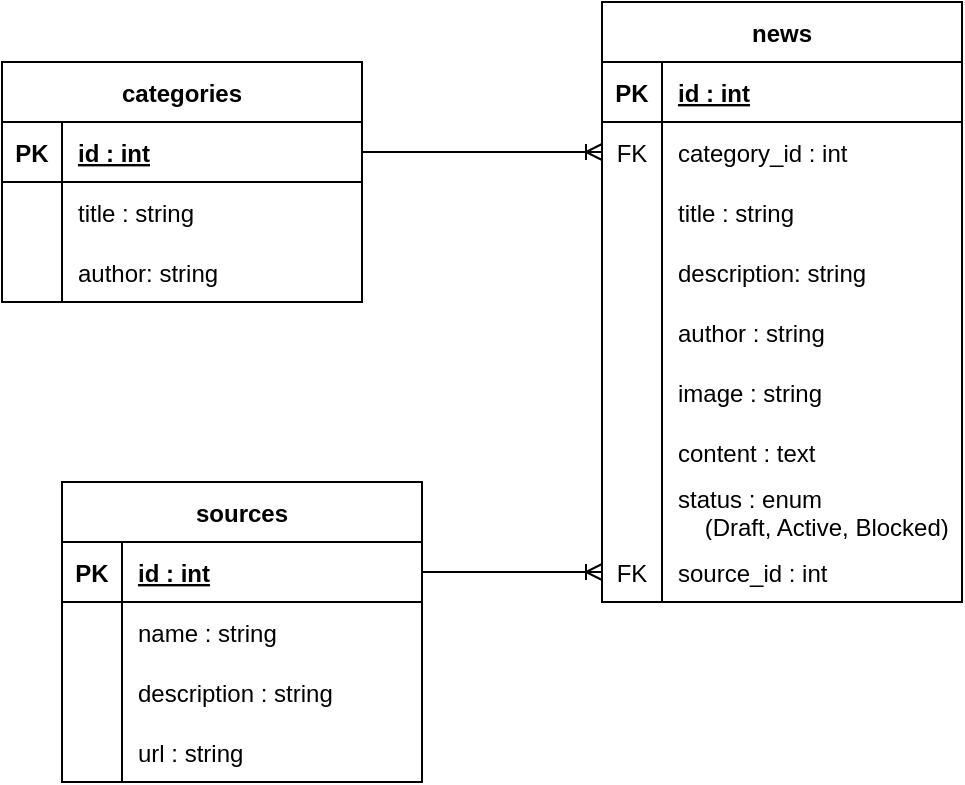 <mxfile version="20.0.3" type="device"><diagram id="Iz1RYCIlIz6vpRDmOjoH" name="Page-1"><mxGraphModel dx="1350" dy="773" grid="1" gridSize="10" guides="1" tooltips="1" connect="1" arrows="1" fold="1" page="1" pageScale="1" pageWidth="850" pageHeight="800" math="0" shadow="0"><root><mxCell id="0"/><mxCell id="1" parent="0"/><mxCell id="fhWpmpmEALc4-yEoRExf-1" value="categories" style="shape=table;startSize=30;container=1;collapsible=1;childLayout=tableLayout;fixedRows=1;rowLines=0;fontStyle=1;align=center;resizeLast=1;" parent="1" vertex="1"><mxGeometry x="80" y="85" width="180" height="120" as="geometry"/></mxCell><mxCell id="fhWpmpmEALc4-yEoRExf-2" value="" style="shape=tableRow;horizontal=0;startSize=0;swimlaneHead=0;swimlaneBody=0;fillColor=none;collapsible=0;dropTarget=0;points=[[0,0.5],[1,0.5]];portConstraint=eastwest;top=0;left=0;right=0;bottom=1;" parent="fhWpmpmEALc4-yEoRExf-1" vertex="1"><mxGeometry y="30" width="180" height="30" as="geometry"/></mxCell><mxCell id="fhWpmpmEALc4-yEoRExf-3" value="PK" style="shape=partialRectangle;connectable=0;fillColor=none;top=0;left=0;bottom=0;right=0;fontStyle=1;overflow=hidden;" parent="fhWpmpmEALc4-yEoRExf-2" vertex="1"><mxGeometry width="30" height="30" as="geometry"><mxRectangle width="30" height="30" as="alternateBounds"/></mxGeometry></mxCell><mxCell id="fhWpmpmEALc4-yEoRExf-4" value="id : int" style="shape=partialRectangle;connectable=0;fillColor=none;top=0;left=0;bottom=0;right=0;align=left;spacingLeft=6;fontStyle=5;overflow=hidden;" parent="fhWpmpmEALc4-yEoRExf-2" vertex="1"><mxGeometry x="30" width="150" height="30" as="geometry"><mxRectangle width="150" height="30" as="alternateBounds"/></mxGeometry></mxCell><mxCell id="fhWpmpmEALc4-yEoRExf-5" value="" style="shape=tableRow;horizontal=0;startSize=0;swimlaneHead=0;swimlaneBody=0;fillColor=none;collapsible=0;dropTarget=0;points=[[0,0.5],[1,0.5]];portConstraint=eastwest;top=0;left=0;right=0;bottom=0;" parent="fhWpmpmEALc4-yEoRExf-1" vertex="1"><mxGeometry y="60" width="180" height="30" as="geometry"/></mxCell><mxCell id="fhWpmpmEALc4-yEoRExf-6" value="" style="shape=partialRectangle;connectable=0;fillColor=none;top=0;left=0;bottom=0;right=0;editable=1;overflow=hidden;" parent="fhWpmpmEALc4-yEoRExf-5" vertex="1"><mxGeometry width="30" height="30" as="geometry"><mxRectangle width="30" height="30" as="alternateBounds"/></mxGeometry></mxCell><mxCell id="fhWpmpmEALc4-yEoRExf-7" value="title : string" style="shape=partialRectangle;connectable=0;fillColor=none;top=0;left=0;bottom=0;right=0;align=left;spacingLeft=6;overflow=hidden;" parent="fhWpmpmEALc4-yEoRExf-5" vertex="1"><mxGeometry x="30" width="150" height="30" as="geometry"><mxRectangle width="150" height="30" as="alternateBounds"/></mxGeometry></mxCell><mxCell id="fhWpmpmEALc4-yEoRExf-11" value="" style="shape=tableRow;horizontal=0;startSize=0;swimlaneHead=0;swimlaneBody=0;fillColor=none;collapsible=0;dropTarget=0;points=[[0,0.5],[1,0.5]];portConstraint=eastwest;top=0;left=0;right=0;bottom=0;" parent="fhWpmpmEALc4-yEoRExf-1" vertex="1"><mxGeometry y="90" width="180" height="30" as="geometry"/></mxCell><mxCell id="fhWpmpmEALc4-yEoRExf-12" value="" style="shape=partialRectangle;connectable=0;fillColor=none;top=0;left=0;bottom=0;right=0;editable=1;overflow=hidden;" parent="fhWpmpmEALc4-yEoRExf-11" vertex="1"><mxGeometry width="30" height="30" as="geometry"><mxRectangle width="30" height="30" as="alternateBounds"/></mxGeometry></mxCell><mxCell id="fhWpmpmEALc4-yEoRExf-13" value="author: string" style="shape=partialRectangle;connectable=0;fillColor=none;top=0;left=0;bottom=0;right=0;align=left;spacingLeft=6;overflow=hidden;" parent="fhWpmpmEALc4-yEoRExf-11" vertex="1"><mxGeometry x="30" width="150" height="30" as="geometry"><mxRectangle width="150" height="30" as="alternateBounds"/></mxGeometry></mxCell><mxCell id="fhWpmpmEALc4-yEoRExf-30" value="news" style="shape=table;startSize=30;container=1;collapsible=1;childLayout=tableLayout;fixedRows=1;rowLines=0;fontStyle=1;align=center;resizeLast=1;" parent="1" vertex="1"><mxGeometry x="380" y="55" width="180" height="300" as="geometry"/></mxCell><mxCell id="fhWpmpmEALc4-yEoRExf-31" value="" style="shape=tableRow;horizontal=0;startSize=0;swimlaneHead=0;swimlaneBody=0;fillColor=none;collapsible=0;dropTarget=0;points=[[0,0.5],[1,0.5]];portConstraint=eastwest;top=0;left=0;right=0;bottom=1;" parent="fhWpmpmEALc4-yEoRExf-30" vertex="1"><mxGeometry y="30" width="180" height="30" as="geometry"/></mxCell><mxCell id="fhWpmpmEALc4-yEoRExf-32" value="PK" style="shape=partialRectangle;connectable=0;fillColor=none;top=0;left=0;bottom=0;right=0;fontStyle=1;overflow=hidden;" parent="fhWpmpmEALc4-yEoRExf-31" vertex="1"><mxGeometry width="30" height="30" as="geometry"><mxRectangle width="30" height="30" as="alternateBounds"/></mxGeometry></mxCell><mxCell id="fhWpmpmEALc4-yEoRExf-33" value="id : int" style="shape=partialRectangle;connectable=0;fillColor=none;top=0;left=0;bottom=0;right=0;align=left;spacingLeft=6;fontStyle=5;overflow=hidden;" parent="fhWpmpmEALc4-yEoRExf-31" vertex="1"><mxGeometry x="30" width="150" height="30" as="geometry"><mxRectangle width="150" height="30" as="alternateBounds"/></mxGeometry></mxCell><mxCell id="fhWpmpmEALc4-yEoRExf-140" value="" style="shape=tableRow;horizontal=0;startSize=0;swimlaneHead=0;swimlaneBody=0;fillColor=none;collapsible=0;dropTarget=0;points=[[0,0.5],[1,0.5]];portConstraint=eastwest;top=0;left=0;right=0;bottom=0;" parent="fhWpmpmEALc4-yEoRExf-30" vertex="1"><mxGeometry y="60" width="180" height="30" as="geometry"/></mxCell><mxCell id="fhWpmpmEALc4-yEoRExf-141" value="FK" style="shape=partialRectangle;connectable=0;fillColor=none;top=0;left=0;bottom=0;right=0;editable=1;overflow=hidden;" parent="fhWpmpmEALc4-yEoRExf-140" vertex="1"><mxGeometry width="30" height="30" as="geometry"><mxRectangle width="30" height="30" as="alternateBounds"/></mxGeometry></mxCell><mxCell id="fhWpmpmEALc4-yEoRExf-142" value="category_id : int" style="shape=partialRectangle;connectable=0;fillColor=none;top=0;left=0;bottom=0;right=0;align=left;spacingLeft=6;overflow=hidden;" parent="fhWpmpmEALc4-yEoRExf-140" vertex="1"><mxGeometry x="30" width="150" height="30" as="geometry"><mxRectangle width="150" height="30" as="alternateBounds"/></mxGeometry></mxCell><mxCell id="fhWpmpmEALc4-yEoRExf-34" value="" style="shape=tableRow;horizontal=0;startSize=0;swimlaneHead=0;swimlaneBody=0;fillColor=none;collapsible=0;dropTarget=0;points=[[0,0.5],[1,0.5]];portConstraint=eastwest;top=0;left=0;right=0;bottom=0;" parent="fhWpmpmEALc4-yEoRExf-30" vertex="1"><mxGeometry y="90" width="180" height="30" as="geometry"/></mxCell><mxCell id="fhWpmpmEALc4-yEoRExf-35" value="" style="shape=partialRectangle;connectable=0;fillColor=none;top=0;left=0;bottom=0;right=0;editable=1;overflow=hidden;" parent="fhWpmpmEALc4-yEoRExf-34" vertex="1"><mxGeometry width="30" height="30" as="geometry"><mxRectangle width="30" height="30" as="alternateBounds"/></mxGeometry></mxCell><mxCell id="fhWpmpmEALc4-yEoRExf-36" value="title : string" style="shape=partialRectangle;connectable=0;fillColor=none;top=0;left=0;bottom=0;right=0;align=left;spacingLeft=6;overflow=hidden;" parent="fhWpmpmEALc4-yEoRExf-34" vertex="1"><mxGeometry x="30" width="150" height="30" as="geometry"><mxRectangle width="150" height="30" as="alternateBounds"/></mxGeometry></mxCell><mxCell id="fhWpmpmEALc4-yEoRExf-40" value="" style="shape=tableRow;horizontal=0;startSize=0;swimlaneHead=0;swimlaneBody=0;fillColor=none;collapsible=0;dropTarget=0;points=[[0,0.5],[1,0.5]];portConstraint=eastwest;top=0;left=0;right=0;bottom=0;" parent="fhWpmpmEALc4-yEoRExf-30" vertex="1"><mxGeometry y="120" width="180" height="30" as="geometry"/></mxCell><mxCell id="fhWpmpmEALc4-yEoRExf-41" value="" style="shape=partialRectangle;connectable=0;fillColor=none;top=0;left=0;bottom=0;right=0;editable=1;overflow=hidden;" parent="fhWpmpmEALc4-yEoRExf-40" vertex="1"><mxGeometry width="30" height="30" as="geometry"><mxRectangle width="30" height="30" as="alternateBounds"/></mxGeometry></mxCell><mxCell id="fhWpmpmEALc4-yEoRExf-42" value="description: string" style="shape=partialRectangle;connectable=0;fillColor=none;top=0;left=0;bottom=0;right=0;align=left;spacingLeft=6;overflow=hidden;" parent="fhWpmpmEALc4-yEoRExf-40" vertex="1"><mxGeometry x="30" width="150" height="30" as="geometry"><mxRectangle width="150" height="30" as="alternateBounds"/></mxGeometry></mxCell><mxCell id="fhWpmpmEALc4-yEoRExf-49" value="" style="shape=tableRow;horizontal=0;startSize=0;swimlaneHead=0;swimlaneBody=0;fillColor=none;collapsible=0;dropTarget=0;points=[[0,0.5],[1,0.5]];portConstraint=eastwest;top=0;left=0;right=0;bottom=0;" parent="fhWpmpmEALc4-yEoRExf-30" vertex="1"><mxGeometry y="150" width="180" height="30" as="geometry"/></mxCell><mxCell id="fhWpmpmEALc4-yEoRExf-50" value="" style="shape=partialRectangle;connectable=0;fillColor=none;top=0;left=0;bottom=0;right=0;editable=1;overflow=hidden;" parent="fhWpmpmEALc4-yEoRExf-49" vertex="1"><mxGeometry width="30" height="30" as="geometry"><mxRectangle width="30" height="30" as="alternateBounds"/></mxGeometry></mxCell><mxCell id="fhWpmpmEALc4-yEoRExf-51" value="author : string" style="shape=partialRectangle;connectable=0;fillColor=none;top=0;left=0;bottom=0;right=0;align=left;spacingLeft=6;overflow=hidden;" parent="fhWpmpmEALc4-yEoRExf-49" vertex="1"><mxGeometry x="30" width="150" height="30" as="geometry"><mxRectangle width="150" height="30" as="alternateBounds"/></mxGeometry></mxCell><mxCell id="fhWpmpmEALc4-yEoRExf-37" value="" style="shape=tableRow;horizontal=0;startSize=0;swimlaneHead=0;swimlaneBody=0;fillColor=none;collapsible=0;dropTarget=0;points=[[0,0.5],[1,0.5]];portConstraint=eastwest;top=0;left=0;right=0;bottom=0;" parent="fhWpmpmEALc4-yEoRExf-30" vertex="1"><mxGeometry y="180" width="180" height="30" as="geometry"/></mxCell><mxCell id="fhWpmpmEALc4-yEoRExf-38" value="" style="shape=partialRectangle;connectable=0;fillColor=none;top=0;left=0;bottom=0;right=0;editable=1;overflow=hidden;" parent="fhWpmpmEALc4-yEoRExf-37" vertex="1"><mxGeometry width="30" height="30" as="geometry"><mxRectangle width="30" height="30" as="alternateBounds"/></mxGeometry></mxCell><mxCell id="fhWpmpmEALc4-yEoRExf-39" value="image : string" style="shape=partialRectangle;connectable=0;fillColor=none;top=0;left=0;bottom=0;right=0;align=left;spacingLeft=6;overflow=hidden;" parent="fhWpmpmEALc4-yEoRExf-37" vertex="1"><mxGeometry x="30" width="150" height="30" as="geometry"><mxRectangle width="150" height="30" as="alternateBounds"/></mxGeometry></mxCell><mxCell id="fhWpmpmEALc4-yEoRExf-46" value="" style="shape=tableRow;horizontal=0;startSize=0;swimlaneHead=0;swimlaneBody=0;fillColor=none;collapsible=0;dropTarget=0;points=[[0,0.5],[1,0.5]];portConstraint=eastwest;top=0;left=0;right=0;bottom=0;" parent="fhWpmpmEALc4-yEoRExf-30" vertex="1"><mxGeometry y="210" width="180" height="30" as="geometry"/></mxCell><mxCell id="fhWpmpmEALc4-yEoRExf-47" value="" style="shape=partialRectangle;connectable=0;fillColor=none;top=0;left=0;bottom=0;right=0;editable=1;overflow=hidden;" parent="fhWpmpmEALc4-yEoRExf-46" vertex="1"><mxGeometry width="30" height="30" as="geometry"><mxRectangle width="30" height="30" as="alternateBounds"/></mxGeometry></mxCell><mxCell id="fhWpmpmEALc4-yEoRExf-48" value="content : text" style="shape=partialRectangle;connectable=0;fillColor=none;top=0;left=0;bottom=0;right=0;align=left;spacingLeft=6;overflow=hidden;" parent="fhWpmpmEALc4-yEoRExf-46" vertex="1"><mxGeometry x="30" width="150" height="30" as="geometry"><mxRectangle width="150" height="30" as="alternateBounds"/></mxGeometry></mxCell><mxCell id="fhWpmpmEALc4-yEoRExf-52" value="" style="shape=tableRow;horizontal=0;startSize=0;swimlaneHead=0;swimlaneBody=0;fillColor=none;collapsible=0;dropTarget=0;points=[[0,0.5],[1,0.5]];portConstraint=eastwest;top=0;left=0;right=0;bottom=0;" parent="fhWpmpmEALc4-yEoRExf-30" vertex="1"><mxGeometry y="240" width="180" height="30" as="geometry"/></mxCell><mxCell id="fhWpmpmEALc4-yEoRExf-53" value="" style="shape=partialRectangle;connectable=0;fillColor=none;top=0;left=0;bottom=0;right=0;editable=1;overflow=hidden;" parent="fhWpmpmEALc4-yEoRExf-52" vertex="1"><mxGeometry width="30" height="30" as="geometry"><mxRectangle width="30" height="30" as="alternateBounds"/></mxGeometry></mxCell><mxCell id="fhWpmpmEALc4-yEoRExf-54" value="status : enum&#10;    (Draft, Active, Blocked)" style="shape=partialRectangle;connectable=0;fillColor=none;top=0;left=0;bottom=0;right=0;align=left;spacingLeft=6;overflow=hidden;" parent="fhWpmpmEALc4-yEoRExf-52" vertex="1"><mxGeometry x="30" width="150" height="30" as="geometry"><mxRectangle width="150" height="30" as="alternateBounds"/></mxGeometry></mxCell><mxCell id="yKHqe1UAgxiq6AoiPCwd-1" value="" style="shape=tableRow;horizontal=0;startSize=0;swimlaneHead=0;swimlaneBody=0;fillColor=none;collapsible=0;dropTarget=0;points=[[0,0.5],[1,0.5]];portConstraint=eastwest;top=0;left=0;right=0;bottom=0;" vertex="1" parent="fhWpmpmEALc4-yEoRExf-30"><mxGeometry y="270" width="180" height="30" as="geometry"/></mxCell><mxCell id="yKHqe1UAgxiq6AoiPCwd-2" value="FK" style="shape=partialRectangle;connectable=0;fillColor=none;top=0;left=0;bottom=0;right=0;editable=1;overflow=hidden;" vertex="1" parent="yKHqe1UAgxiq6AoiPCwd-1"><mxGeometry width="30" height="30" as="geometry"><mxRectangle width="30" height="30" as="alternateBounds"/></mxGeometry></mxCell><mxCell id="yKHqe1UAgxiq6AoiPCwd-3" value="source_id : int" style="shape=partialRectangle;connectable=0;fillColor=none;top=0;left=0;bottom=0;right=0;align=left;spacingLeft=6;overflow=hidden;" vertex="1" parent="yKHqe1UAgxiq6AoiPCwd-1"><mxGeometry x="30" width="150" height="30" as="geometry"><mxRectangle width="150" height="30" as="alternateBounds"/></mxGeometry></mxCell><mxCell id="fhWpmpmEALc4-yEoRExf-118" value="sources" style="shape=table;startSize=30;container=1;collapsible=1;childLayout=tableLayout;fixedRows=1;rowLines=0;fontStyle=1;align=center;resizeLast=1;" parent="1" vertex="1"><mxGeometry x="110" y="295" width="180" height="150" as="geometry"/></mxCell><mxCell id="fhWpmpmEALc4-yEoRExf-119" value="" style="shape=tableRow;horizontal=0;startSize=0;swimlaneHead=0;swimlaneBody=0;fillColor=none;collapsible=0;dropTarget=0;points=[[0,0.5],[1,0.5]];portConstraint=eastwest;top=0;left=0;right=0;bottom=1;" parent="fhWpmpmEALc4-yEoRExf-118" vertex="1"><mxGeometry y="30" width="180" height="30" as="geometry"/></mxCell><mxCell id="fhWpmpmEALc4-yEoRExf-120" value="PK" style="shape=partialRectangle;connectable=0;fillColor=none;top=0;left=0;bottom=0;right=0;fontStyle=1;overflow=hidden;" parent="fhWpmpmEALc4-yEoRExf-119" vertex="1"><mxGeometry width="30" height="30" as="geometry"><mxRectangle width="30" height="30" as="alternateBounds"/></mxGeometry></mxCell><mxCell id="fhWpmpmEALc4-yEoRExf-121" value="id : int" style="shape=partialRectangle;connectable=0;fillColor=none;top=0;left=0;bottom=0;right=0;align=left;spacingLeft=6;fontStyle=5;overflow=hidden;" parent="fhWpmpmEALc4-yEoRExf-119" vertex="1"><mxGeometry x="30" width="150" height="30" as="geometry"><mxRectangle width="150" height="30" as="alternateBounds"/></mxGeometry></mxCell><mxCell id="fhWpmpmEALc4-yEoRExf-122" value="" style="shape=tableRow;horizontal=0;startSize=0;swimlaneHead=0;swimlaneBody=0;fillColor=none;collapsible=0;dropTarget=0;points=[[0,0.5],[1,0.5]];portConstraint=eastwest;top=0;left=0;right=0;bottom=0;" parent="fhWpmpmEALc4-yEoRExf-118" vertex="1"><mxGeometry y="60" width="180" height="30" as="geometry"/></mxCell><mxCell id="fhWpmpmEALc4-yEoRExf-123" value="" style="shape=partialRectangle;connectable=0;fillColor=none;top=0;left=0;bottom=0;right=0;editable=1;overflow=hidden;" parent="fhWpmpmEALc4-yEoRExf-122" vertex="1"><mxGeometry width="30" height="30" as="geometry"><mxRectangle width="30" height="30" as="alternateBounds"/></mxGeometry></mxCell><mxCell id="fhWpmpmEALc4-yEoRExf-124" value="name : string" style="shape=partialRectangle;connectable=0;fillColor=none;top=0;left=0;bottom=0;right=0;align=left;spacingLeft=6;overflow=hidden;" parent="fhWpmpmEALc4-yEoRExf-122" vertex="1"><mxGeometry x="30" width="150" height="30" as="geometry"><mxRectangle width="150" height="30" as="alternateBounds"/></mxGeometry></mxCell><mxCell id="fhWpmpmEALc4-yEoRExf-131" value="" style="shape=tableRow;horizontal=0;startSize=0;swimlaneHead=0;swimlaneBody=0;fillColor=none;collapsible=0;dropTarget=0;points=[[0,0.5],[1,0.5]];portConstraint=eastwest;top=0;left=0;right=0;bottom=0;" parent="fhWpmpmEALc4-yEoRExf-118" vertex="1"><mxGeometry y="90" width="180" height="30" as="geometry"/></mxCell><mxCell id="fhWpmpmEALc4-yEoRExf-132" value="" style="shape=partialRectangle;connectable=0;fillColor=none;top=0;left=0;bottom=0;right=0;editable=1;overflow=hidden;" parent="fhWpmpmEALc4-yEoRExf-131" vertex="1"><mxGeometry width="30" height="30" as="geometry"><mxRectangle width="30" height="30" as="alternateBounds"/></mxGeometry></mxCell><mxCell id="fhWpmpmEALc4-yEoRExf-133" value="description : string" style="shape=partialRectangle;connectable=0;fillColor=none;top=0;left=0;bottom=0;right=0;align=left;spacingLeft=6;overflow=hidden;" parent="fhWpmpmEALc4-yEoRExf-131" vertex="1"><mxGeometry x="30" width="150" height="30" as="geometry"><mxRectangle width="150" height="30" as="alternateBounds"/></mxGeometry></mxCell><mxCell id="fhWpmpmEALc4-yEoRExf-134" value="" style="shape=tableRow;horizontal=0;startSize=0;swimlaneHead=0;swimlaneBody=0;fillColor=none;collapsible=0;dropTarget=0;points=[[0,0.5],[1,0.5]];portConstraint=eastwest;top=0;left=0;right=0;bottom=0;" parent="fhWpmpmEALc4-yEoRExf-118" vertex="1"><mxGeometry y="120" width="180" height="30" as="geometry"/></mxCell><mxCell id="fhWpmpmEALc4-yEoRExf-135" value="" style="shape=partialRectangle;connectable=0;fillColor=none;top=0;left=0;bottom=0;right=0;editable=1;overflow=hidden;" parent="fhWpmpmEALc4-yEoRExf-134" vertex="1"><mxGeometry width="30" height="30" as="geometry"><mxRectangle width="30" height="30" as="alternateBounds"/></mxGeometry></mxCell><mxCell id="fhWpmpmEALc4-yEoRExf-136" value="url : string" style="shape=partialRectangle;connectable=0;fillColor=none;top=0;left=0;bottom=0;right=0;align=left;spacingLeft=6;overflow=hidden;" parent="fhWpmpmEALc4-yEoRExf-134" vertex="1"><mxGeometry x="30" width="150" height="30" as="geometry"><mxRectangle width="150" height="30" as="alternateBounds"/></mxGeometry></mxCell><mxCell id="fhWpmpmEALc4-yEoRExf-137" value="" style="edgeStyle=entityRelationEdgeStyle;fontSize=12;html=1;endArrow=ERoneToMany;rounded=0;" parent="1" source="fhWpmpmEALc4-yEoRExf-119" target="yKHqe1UAgxiq6AoiPCwd-1" edge="1"><mxGeometry width="100" height="100" relative="1" as="geometry"><mxPoint x="630" y="390" as="sourcePoint"/><mxPoint x="380" y="435" as="targetPoint"/></mxGeometry></mxCell><mxCell id="fhWpmpmEALc4-yEoRExf-138" value="" style="edgeStyle=entityRelationEdgeStyle;fontSize=12;html=1;endArrow=ERoneToMany;rounded=0;" parent="1" source="fhWpmpmEALc4-yEoRExf-2" target="fhWpmpmEALc4-yEoRExf-140" edge="1"><mxGeometry width="100" height="100" relative="1" as="geometry"><mxPoint x="230" y="130" as="sourcePoint"/><mxPoint x="330" y="175" as="targetPoint"/></mxGeometry></mxCell></root></mxGraphModel></diagram></mxfile>